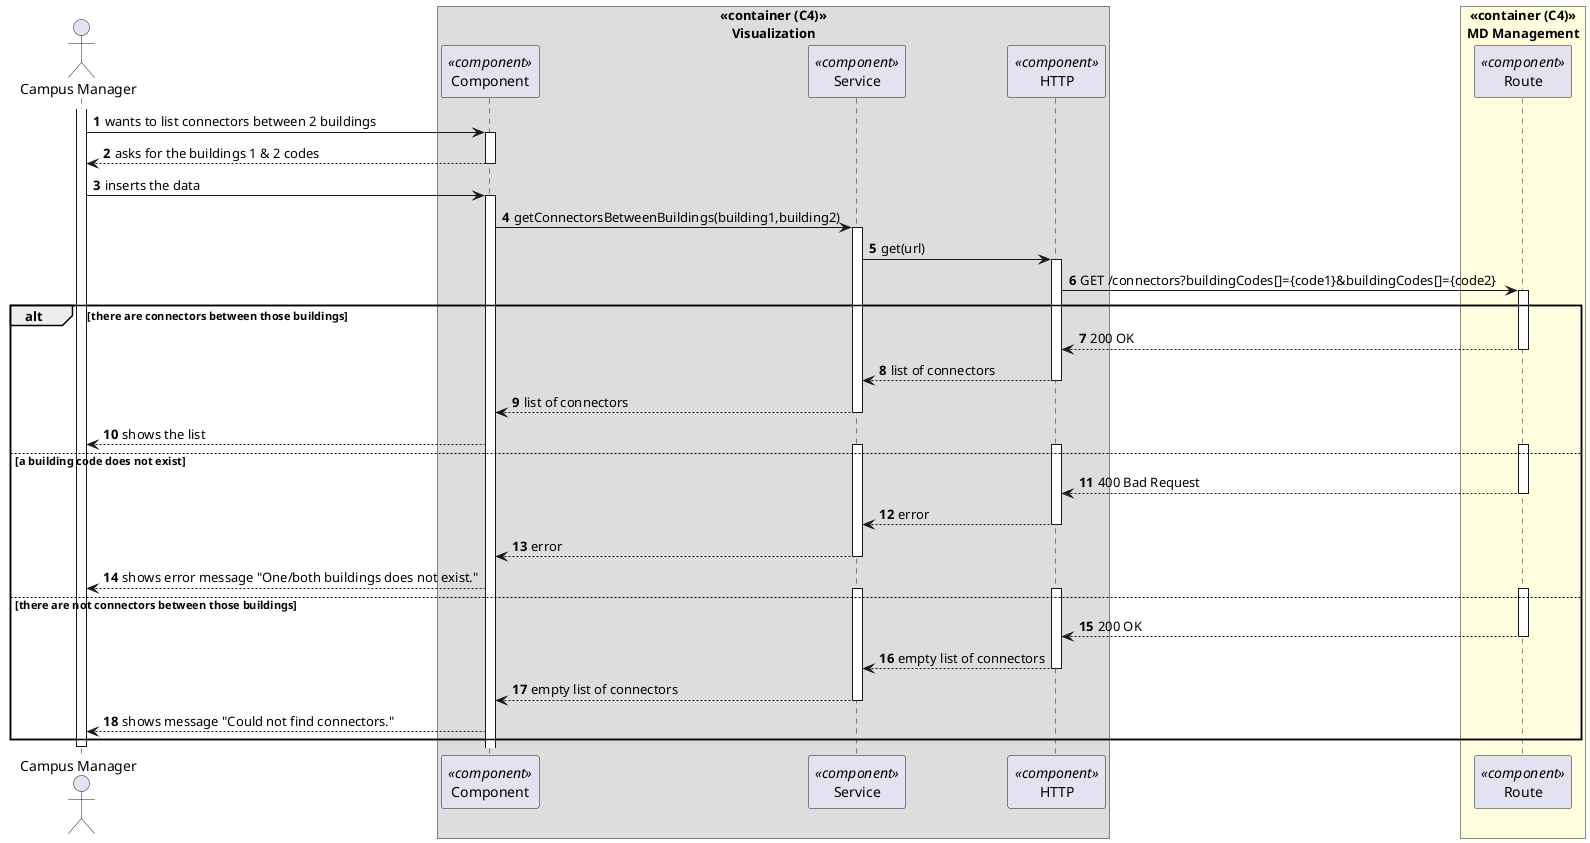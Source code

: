 @startuml process-view
autonumber
skinparam DefaultTextAlignment<<center>> center

actor CM as "Campus Manager"

box "«container (C4)»\nVisualization" <<center>>
  participant C as "Component" <<component>>
  participant SVC as "Service" <<component>>
  participant H as "HTTP" <<component>>
end box

box "«container (C4)»\n MD Management " <<center>>#LightYellow
  participant ROUTE as "Route" <<component>>
end box

activate CM

CM -> C : wants to list connectors between 2 buildings
activate C

CM <-- C : asks for the buildings 1 & 2 codes
deactivate C

CM -> C : inserts the data
activate C

C -> SVC : getConnectorsBetweenBuildings(building1,building2)
activate SVC

SVC -> H : get(url)
activate H

H -> ROUTE : GET /connectors?buildingCodes[]={code1}&buildingCodes[]={code2}
activate ROUTE

alt there are connectors between those buildings
  H <-- ROUTE : 200 OK
  deactivate ROUTE

  SVC <-- H : list of connectors
  deactivate H

  C <-- SVC : list of connectors
  deactivate SVC

  CM <-- C : shows the list
else a building code does not exist
  activate H
  activate SVC
  activate ROUTE

  H <-- ROUTE : 400 Bad Request
  deactivate ROUTE

  SVC <-- H : error
  deactivate H

  C <-- SVC : error
  deactivate SVC

  CM <-- C : shows error message "One/both buildings does not exist."
else there are not connectors between those buildings
  activate H
  activate SVC
  activate ROUTE

  H <-- ROUTE : 200 OK
  deactivate ROUTE

  SVC <-- H : empty list of connectors
  deactivate H

  C <-- SVC : empty list of connectors
  deactivate SVC

  CM <-- C : shows message "Could not find connectors."
end

deactivate CM

@enduml
